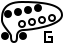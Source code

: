 <?xml version="1.0" encoding="UTF-8"?>
<dia:diagram xmlns:dia="http://www.lysator.liu.se/~alla/dia/">
  <dia:layer name="Segundo Plano" visible="true" active="true">
    <dia:object type="Standard - Beziergon" version="0" id="O0">
      <dia:attribute name="obj_pos">
        <dia:point val="0,-1"/>
      </dia:attribute>
      <dia:attribute name="obj_bb">
        <dia:rectangle val="-1.05,-1.05;2.05,1.05"/>
      </dia:attribute>
      <dia:attribute name="bez_points">
        <dia:point val="0,-1"/>
        <dia:point val="1,-1"/>
        <dia:point val="2,-0.9"/>
        <dia:point val="2,-0.35"/>
        <dia:point val="2,0.2"/>
        <dia:point val="0.35,0.4"/>
        <dia:point val="0.1,0.4"/>
        <dia:point val="-0.15,0.4"/>
        <dia:point val="-0.25,0.55"/>
        <dia:point val="-0.25,0.7"/>
        <dia:point val="-0.25,0.85"/>
        <dia:point val="-0.25,1"/>
        <dia:point val="-0.4,1"/>
        <dia:point val="-0.55,1"/>
        <dia:point val="-0.55,0.85"/>
        <dia:point val="-0.55,0.7"/>
        <dia:point val="-0.55,0.55"/>
        <dia:point val="-1,0.2"/>
        <dia:point val="-1,-0.1"/>
        <dia:point val="-1,-0.4"/>
        <dia:point val="-1,-1"/>
      </dia:attribute>
      <dia:attribute name="corner_types">
        <dia:enum val="26590272"/>
        <dia:enum val="0"/>
        <dia:enum val="0"/>
        <dia:enum val="0"/>
        <dia:enum val="0"/>
        <dia:enum val="0"/>
        <dia:enum val="0"/>
        <dia:enum val="0"/>
      </dia:attribute>
      <dia:attribute name="show_background">
        <dia:boolean val="true"/>
      </dia:attribute>
    </dia:object>
    <dia:object type="Standard - Ellipse" version="0" id="O1">
      <dia:attribute name="obj_pos">
        <dia:point val="0.85,-0.25"/>
      </dia:attribute>
      <dia:attribute name="obj_bb">
        <dia:rectangle val="0.8,-0.3;1.2,0.1"/>
      </dia:attribute>
      <dia:attribute name="elem_corner">
        <dia:point val="0.85,-0.25"/>
      </dia:attribute>
      <dia:attribute name="elem_width">
        <dia:real val="0.3"/>
      </dia:attribute>
      <dia:attribute name="elem_height">
        <dia:real val="0.3"/>
      </dia:attribute>
      <dia:attribute name="border_width">
        <dia:real val="0.1"/>
      </dia:attribute>
    </dia:object>
    <dia:object type="Standard - Ellipse" version="0" id="O2">
      <dia:attribute name="obj_pos">
        <dia:point val="0.35,-0.15"/>
      </dia:attribute>
      <dia:attribute name="obj_bb">
        <dia:rectangle val="0.3,-0.2;0.7,0.2"/>
      </dia:attribute>
      <dia:attribute name="elem_corner">
        <dia:point val="0.35,-0.15"/>
      </dia:attribute>
      <dia:attribute name="elem_width">
        <dia:real val="0.3"/>
      </dia:attribute>
      <dia:attribute name="elem_height">
        <dia:real val="0.3"/>
      </dia:attribute>
      <dia:attribute name="border_width">
        <dia:real val="0.1"/>
      </dia:attribute>
    </dia:object>
    <dia:object type="Standard - Ellipse" version="0" id="O3">
      <dia:attribute name="obj_pos">
        <dia:point val="-0.15,-0.05"/>
      </dia:attribute>
      <dia:attribute name="obj_bb">
        <dia:rectangle val="-0.2,-0.1;0.2,0.3"/>
      </dia:attribute>
      <dia:attribute name="elem_corner">
        <dia:point val="-0.15,-0.05"/>
      </dia:attribute>
      <dia:attribute name="elem_width">
        <dia:real val="0.3"/>
      </dia:attribute>
      <dia:attribute name="elem_height">
        <dia:real val="0.3"/>
      </dia:attribute>
      <dia:attribute name="border_width">
        <dia:real val="0.1"/>
      </dia:attribute>
    </dia:object>
    <dia:object type="Standard - Ellipse" version="0" id="O4">
      <dia:attribute name="obj_pos">
        <dia:point val="1.35,-0.35"/>
      </dia:attribute>
      <dia:attribute name="obj_bb">
        <dia:rectangle val="1.3,-0.4;1.7,7.451e-10"/>
      </dia:attribute>
      <dia:attribute name="elem_corner">
        <dia:point val="1.35,-0.35"/>
      </dia:attribute>
      <dia:attribute name="elem_width">
        <dia:real val="0.3"/>
      </dia:attribute>
      <dia:attribute name="elem_height">
        <dia:real val="0.3"/>
      </dia:attribute>
      <dia:attribute name="border_width">
        <dia:real val="0.1"/>
      </dia:attribute>
    </dia:object>
    <dia:object type="Standard - Ellipse" version="0" id="O5">
      <dia:attribute name="obj_pos">
        <dia:point val="0.15,-0.75"/>
      </dia:attribute>
      <dia:attribute name="obj_bb">
        <dia:rectangle val="0.1,-0.8;0.5,-0.4"/>
      </dia:attribute>
      <dia:attribute name="elem_corner">
        <dia:point val="0.15,-0.75"/>
      </dia:attribute>
      <dia:attribute name="elem_width">
        <dia:real val="0.3"/>
      </dia:attribute>
      <dia:attribute name="elem_height">
        <dia:real val="0.3"/>
      </dia:attribute>
      <dia:attribute name="border_width">
        <dia:real val="0.1"/>
      </dia:attribute>
      <dia:attribute name="inner_color">
        <dia:color val="#000000"/>
      </dia:attribute>
    </dia:object>
    <dia:object type="Standard - Ellipse" version="0" id="O6">
      <dia:attribute name="obj_pos">
        <dia:point val="-0.35,-0.65"/>
      </dia:attribute>
      <dia:attribute name="obj_bb">
        <dia:rectangle val="-0.4,-0.7;7.451e-10,-0.3"/>
      </dia:attribute>
      <dia:attribute name="elem_corner">
        <dia:point val="-0.35,-0.65"/>
      </dia:attribute>
      <dia:attribute name="elem_width">
        <dia:real val="0.3"/>
      </dia:attribute>
      <dia:attribute name="elem_height">
        <dia:real val="0.3"/>
      </dia:attribute>
      <dia:attribute name="border_width">
        <dia:real val="0.1"/>
      </dia:attribute>
      <dia:attribute name="inner_color">
        <dia:color val="#000000"/>
      </dia:attribute>
    </dia:object>
    <dia:object type="Standard - Ellipse" version="0" id="O7">
      <dia:attribute name="obj_pos">
        <dia:point val="-0.85,-0.55"/>
      </dia:attribute>
      <dia:attribute name="obj_bb">
        <dia:rectangle val="-0.9,-0.6;-0.5,-0.2"/>
      </dia:attribute>
      <dia:attribute name="elem_corner">
        <dia:point val="-0.85,-0.55"/>
      </dia:attribute>
      <dia:attribute name="elem_width">
        <dia:real val="0.3"/>
      </dia:attribute>
      <dia:attribute name="elem_height">
        <dia:real val="0.3"/>
      </dia:attribute>
      <dia:attribute name="border_width">
        <dia:real val="0.1"/>
      </dia:attribute>
      <dia:attribute name="inner_color">
        <dia:color val="#000000"/>
      </dia:attribute>
    </dia:object>
    <dia:object type="Standard - Ellipse" version="0" id="O8">
      <dia:attribute name="obj_pos">
        <dia:point val="0.65,-0.85"/>
      </dia:attribute>
      <dia:attribute name="obj_bb">
        <dia:rectangle val="0.6,-0.9;1,-0.5"/>
      </dia:attribute>
      <dia:attribute name="elem_corner">
        <dia:point val="0.65,-0.85"/>
      </dia:attribute>
      <dia:attribute name="elem_width">
        <dia:real val="0.3"/>
      </dia:attribute>
      <dia:attribute name="elem_height">
        <dia:real val="0.3"/>
      </dia:attribute>
      <dia:attribute name="border_width">
        <dia:real val="0.1"/>
      </dia:attribute>
      <dia:attribute name="inner_color">
        <dia:color val="#000000"/>
      </dia:attribute>
    </dia:object>
    <dia:object type="Standard - Ellipse" version="0" id="O9">
      <dia:attribute name="obj_pos">
        <dia:point val="-0.1,0.55"/>
      </dia:attribute>
      <dia:attribute name="obj_bb">
        <dia:rectangle val="-0.15,0.5;0.25,0.9"/>
      </dia:attribute>
      <dia:attribute name="elem_corner">
        <dia:point val="-0.1,0.55"/>
      </dia:attribute>
      <dia:attribute name="elem_width">
        <dia:real val="0.3"/>
      </dia:attribute>
      <dia:attribute name="elem_height">
        <dia:real val="0.3"/>
      </dia:attribute>
      <dia:attribute name="border_width">
        <dia:real val="0.1"/>
      </dia:attribute>
      <dia:attribute name="inner_color">
        <dia:color val="#000000"/>
      </dia:attribute>
    </dia:object>
    <dia:object type="Standard - Ellipse" version="0" id="O10">
      <dia:attribute name="obj_pos">
        <dia:point val="-1,0.55"/>
      </dia:attribute>
      <dia:attribute name="obj_bb">
        <dia:rectangle val="-1.05,0.5;-0.65,0.9"/>
      </dia:attribute>
      <dia:attribute name="elem_corner">
        <dia:point val="-1,0.55"/>
      </dia:attribute>
      <dia:attribute name="elem_width">
        <dia:real val="0.3"/>
      </dia:attribute>
      <dia:attribute name="elem_height">
        <dia:real val="0.3"/>
      </dia:attribute>
      <dia:attribute name="border_width">
        <dia:real val="0.1"/>
      </dia:attribute>
      <dia:attribute name="inner_color">
        <dia:color val="#000000"/>
      </dia:attribute>
    </dia:object>
    <dia:object type="Standard - PolyLine" version="0" id="O11">
      <dia:attribute name="obj_pos">
        <dia:point val="1.5,0.5"/>
      </dia:attribute>
      <dia:attribute name="obj_bb">
        <dia:rectangle val="1.1,0.45;1.55,1.05"/>
      </dia:attribute>
      <dia:attribute name="poly_points">
        <dia:point val="1.5,0.5"/>
        <dia:point val="1.15,0.5"/>
        <dia:point val="1.15,1"/>
        <dia:point val="1.5,1"/>
        <dia:point val="1.5,0.75"/>
        <dia:point val="1.3,0.75"/>
      </dia:attribute>
    </dia:object>
    <dia:object type="dia-simplemusic - pentagram" version="1" id="O12">
      <dia:attribute name="obj_pos">
        <dia:point val="-1.5,-6.5"/>
      </dia:attribute>
      <dia:attribute name="obj_bb">
        <dia:rectangle val="-1.5,-6.505;2.5,-2.495"/>
      </dia:attribute>
      <dia:attribute name="meta">
        <dia:composite type="dict"/>
      </dia:attribute>
      <dia:attribute name="elem_corner">
        <dia:point val="-1.5,-6.5"/>
      </dia:attribute>
      <dia:attribute name="elem_width">
        <dia:real val="4"/>
      </dia:attribute>
      <dia:attribute name="elem_height">
        <dia:real val="4"/>
      </dia:attribute>
      <dia:attribute name="line_width">
        <dia:real val="0.1"/>
      </dia:attribute>
      <dia:attribute name="line_colour">
        <dia:color val="#000000"/>
      </dia:attribute>
      <dia:attribute name="fill_colour">
        <dia:color val="#ffffff"/>
      </dia:attribute>
      <dia:attribute name="show_background">
        <dia:boolean val="true"/>
      </dia:attribute>
      <dia:attribute name="line_style">
        <dia:enum val="0"/>
        <dia:real val="1"/>
      </dia:attribute>
      <dia:attribute name="flip_horizontal">
        <dia:boolean val="false"/>
      </dia:attribute>
      <dia:attribute name="flip_vertical">
        <dia:boolean val="false"/>
      </dia:attribute>
      <dia:attribute name="subscale">
        <dia:real val="1"/>
      </dia:attribute>
    </dia:object>
  </dia:layer>
</dia:diagram>

